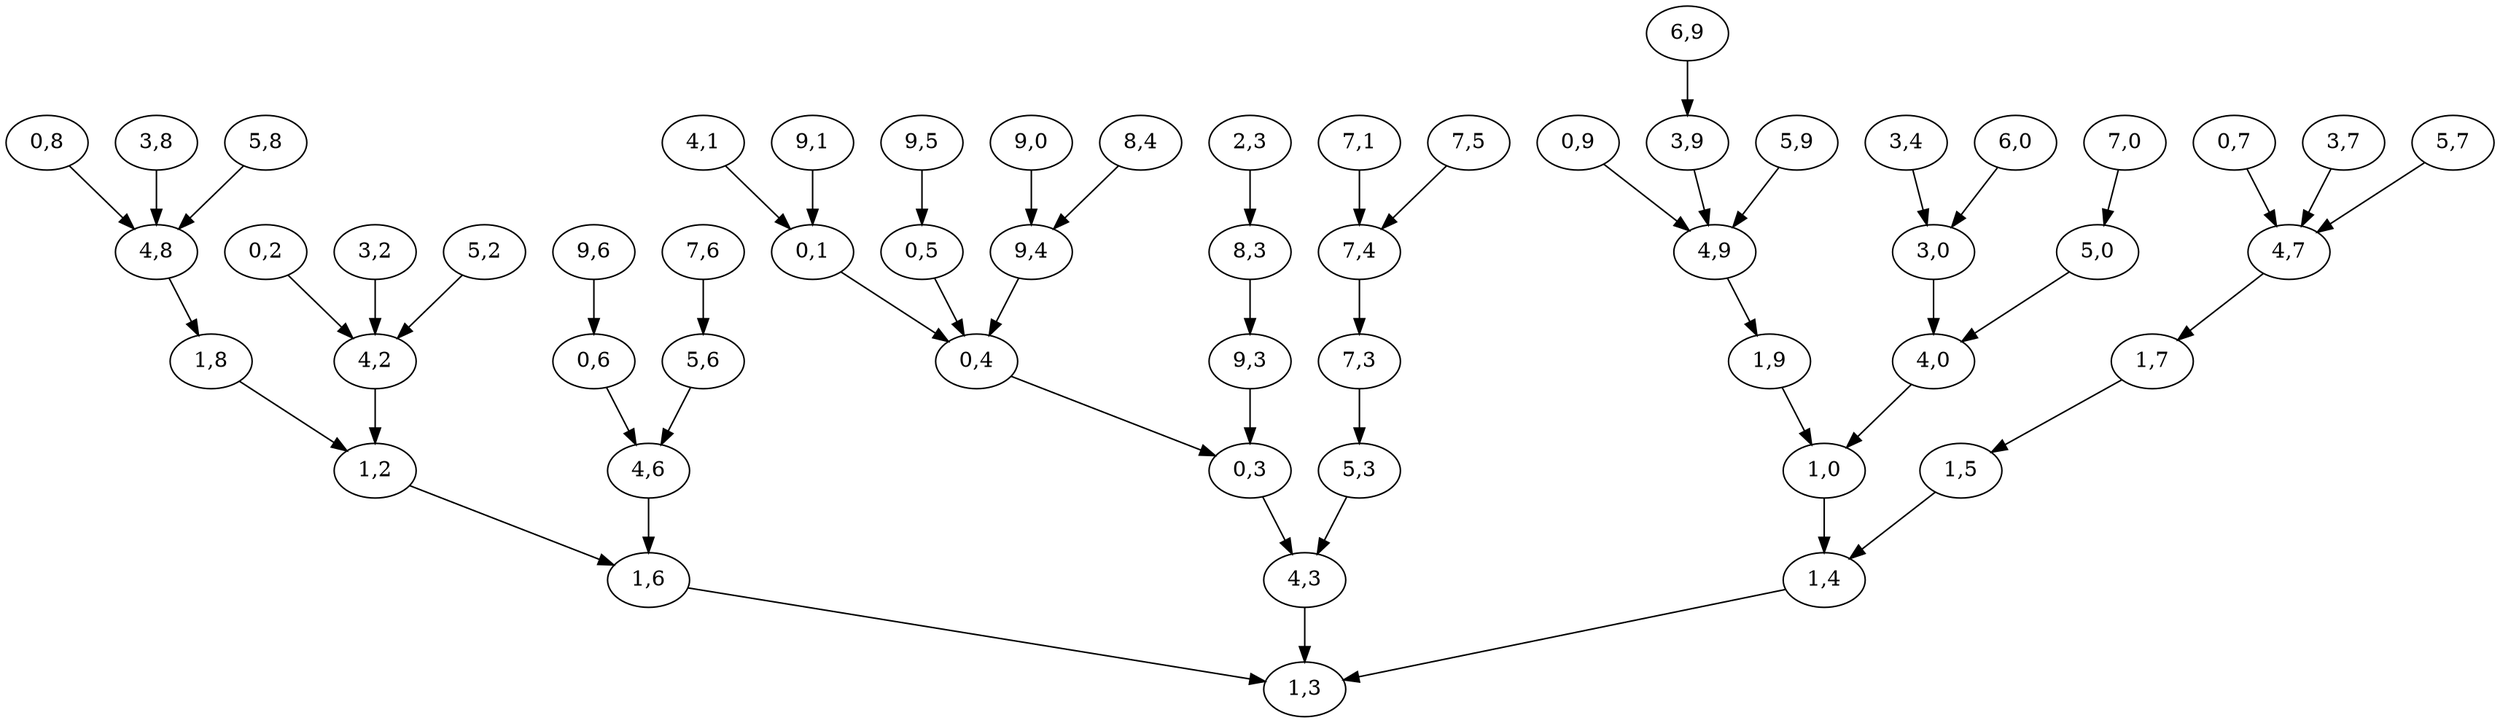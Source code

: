 /*
The graph illustrates the machanism of the BFS algorithm used in file robot.cpp
*/
digraph G {
    "1,4" -> "1,3";
    "1,6" -> "1,3";
    "4,3" -> "1,3";
    "1,0" -> "1,4";
    "1,5" -> "1,4";
    "1,2" -> "1,6";
    "4,6" -> "1,6";
    "0,3" -> "4,3";
    "5,3" -> "4,3";
    "1,9" -> "1,0";
    "4,0" -> "1,0";
    "1,7" -> "1,5";
    "1,8" -> "1,2";
    "4,2" -> "1,2";
    "0,6" -> "4,6";
    "5,6" -> "4,6";
    "0,4" -> "0,3";
    "9,3" -> "0,3";
    "7,3" -> "5,3";
    "4,9" -> "1,9";
    "3,0" -> "4,0";
    "5,0" -> "4,0";
    "4,7" -> "1,7";
    "4,8" -> "1,8";
    "0,2" -> "4,2";
    "3,2" -> "4,2";
    "5,2" -> "4,2";
    "9,6" -> "0,6";
    "7,6" -> "5,6";
    "0,1" -> "0,4";
    "0,5" -> "0,4";
    "9,4" -> "0,4";
    "8,3" -> "9,3";
    "7,4" -> "7,3";
    "0,9" -> "4,9";
    "3,9" -> "4,9";
    "5,9" -> "4,9";
    "3,4" -> "3,0";
    "6,0" -> "3,0";
    "7,0" -> "5,0";
    "0,7" -> "4,7";
    "3,7" -> "4,7";
    "5,7" -> "4,7";
    "0,8" -> "4,8";
    "3,8" -> "4,8";
    "5,8" -> "4,8";
    "4,1" -> "0,1";
    "9,1" -> "0,1";
    "9,5" -> "0,5";
    "9,0" -> "9,4";
    "8,4" -> "9,4";
    "2,3" -> "8,3";
    "7,1" -> "7,4";
    "7,5" -> "7,4";
    "6,9" -> "3,9";
}
